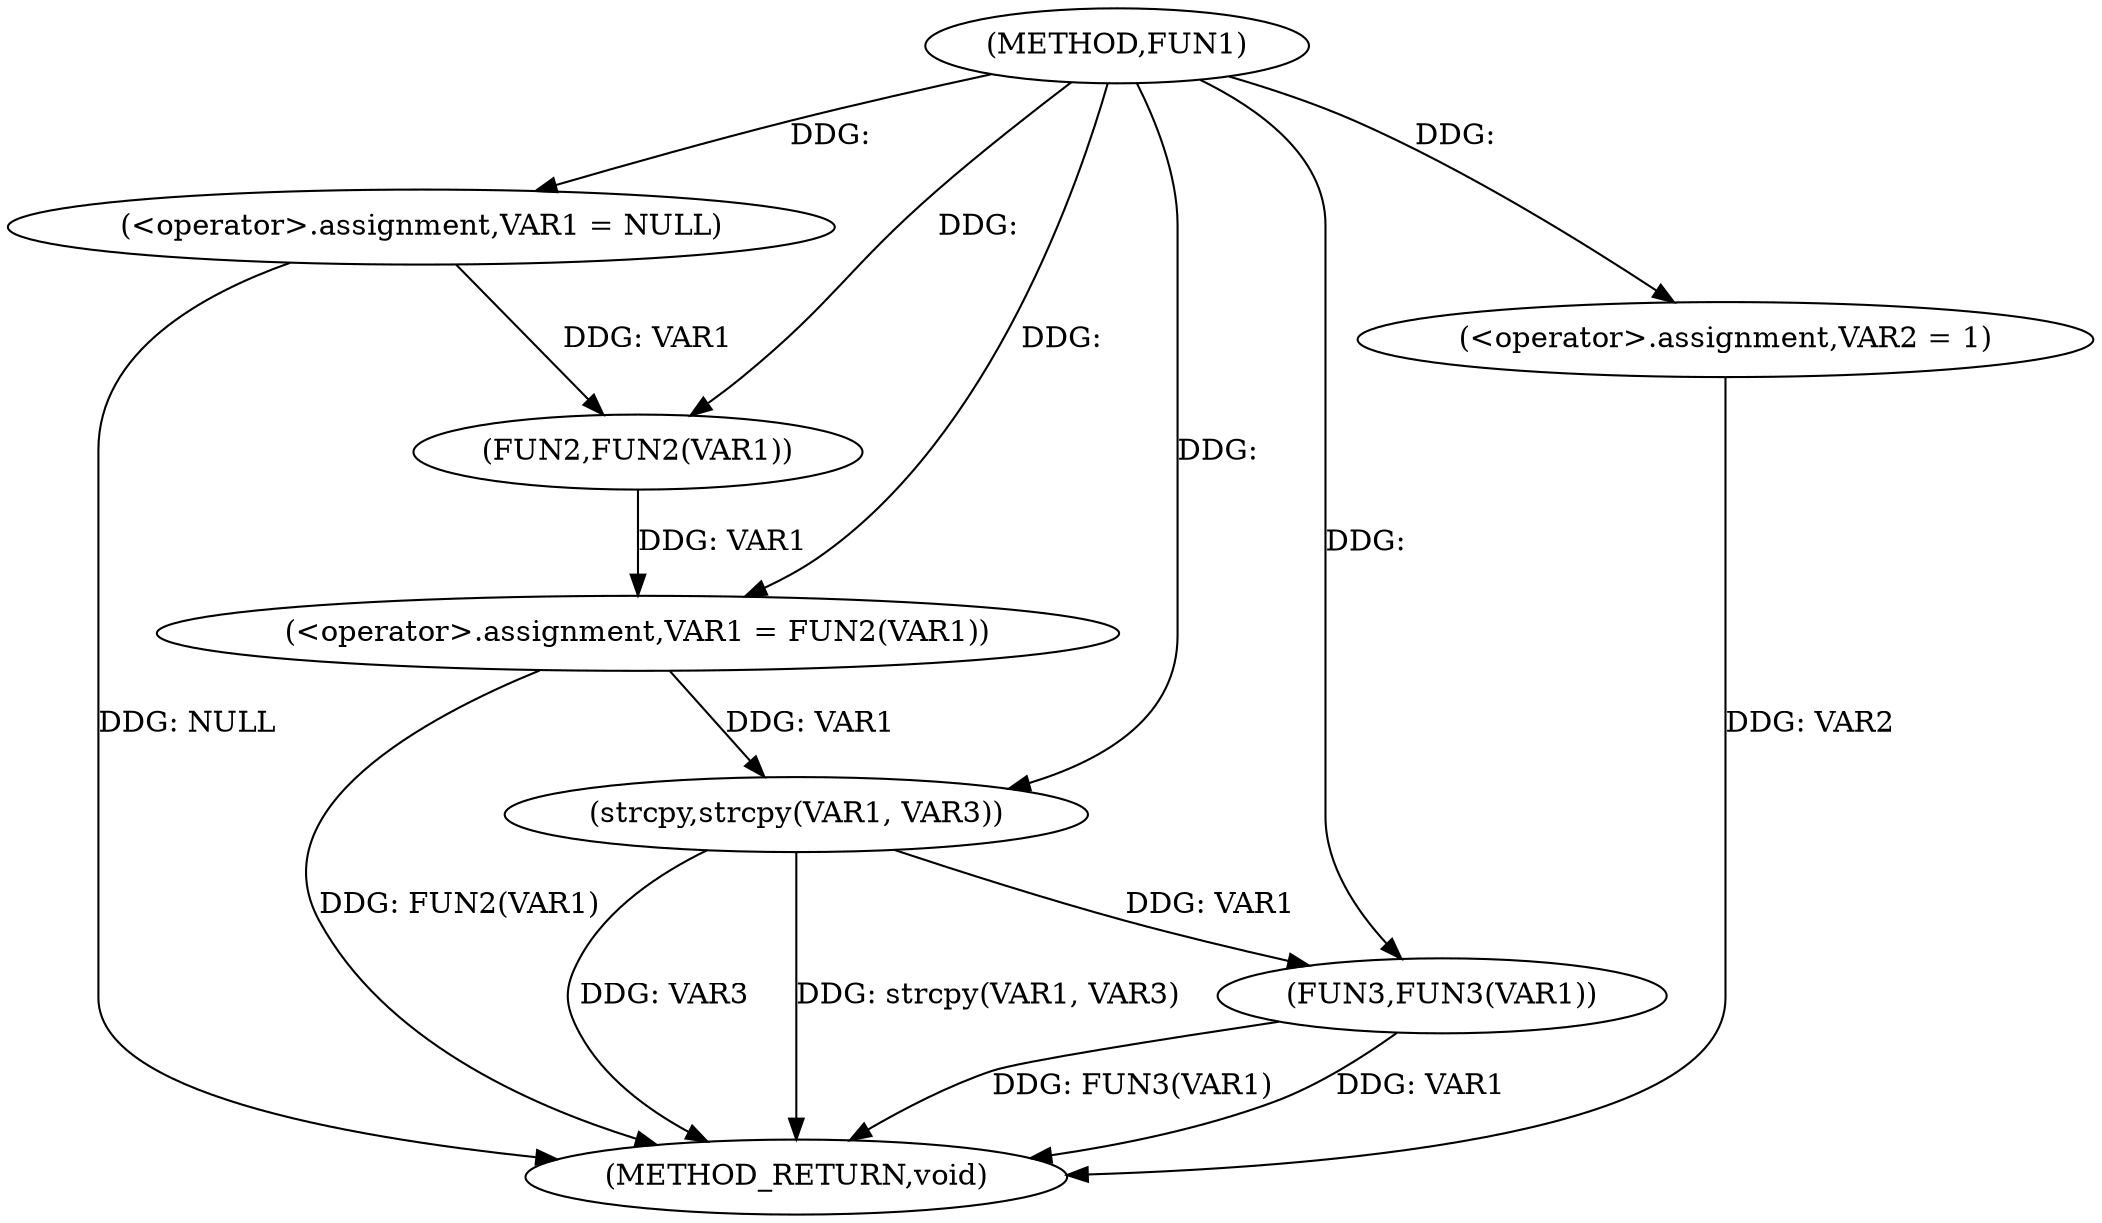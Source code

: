 digraph FUN1 {  
"1000100" [label = "(METHOD,FUN1)" ]
"1000120" [label = "(METHOD_RETURN,void)" ]
"1000103" [label = "(<operator>.assignment,VAR1 = NULL)" ]
"1000106" [label = "(<operator>.assignment,VAR2 = 1)" ]
"1000109" [label = "(<operator>.assignment,VAR1 = FUN2(VAR1))" ]
"1000111" [label = "(FUN2,FUN2(VAR1))" ]
"1000115" [label = "(strcpy,strcpy(VAR1, VAR3))" ]
"1000118" [label = "(FUN3,FUN3(VAR1))" ]
  "1000115" -> "1000120"  [ label = "DDG: VAR3"] 
  "1000106" -> "1000120"  [ label = "DDG: VAR2"] 
  "1000103" -> "1000120"  [ label = "DDG: NULL"] 
  "1000115" -> "1000120"  [ label = "DDG: strcpy(VAR1, VAR3)"] 
  "1000118" -> "1000120"  [ label = "DDG: FUN3(VAR1)"] 
  "1000118" -> "1000120"  [ label = "DDG: VAR1"] 
  "1000109" -> "1000120"  [ label = "DDG: FUN2(VAR1)"] 
  "1000100" -> "1000103"  [ label = "DDG: "] 
  "1000100" -> "1000106"  [ label = "DDG: "] 
  "1000111" -> "1000109"  [ label = "DDG: VAR1"] 
  "1000100" -> "1000109"  [ label = "DDG: "] 
  "1000103" -> "1000111"  [ label = "DDG: VAR1"] 
  "1000100" -> "1000111"  [ label = "DDG: "] 
  "1000109" -> "1000115"  [ label = "DDG: VAR1"] 
  "1000100" -> "1000115"  [ label = "DDG: "] 
  "1000115" -> "1000118"  [ label = "DDG: VAR1"] 
  "1000100" -> "1000118"  [ label = "DDG: "] 
}
